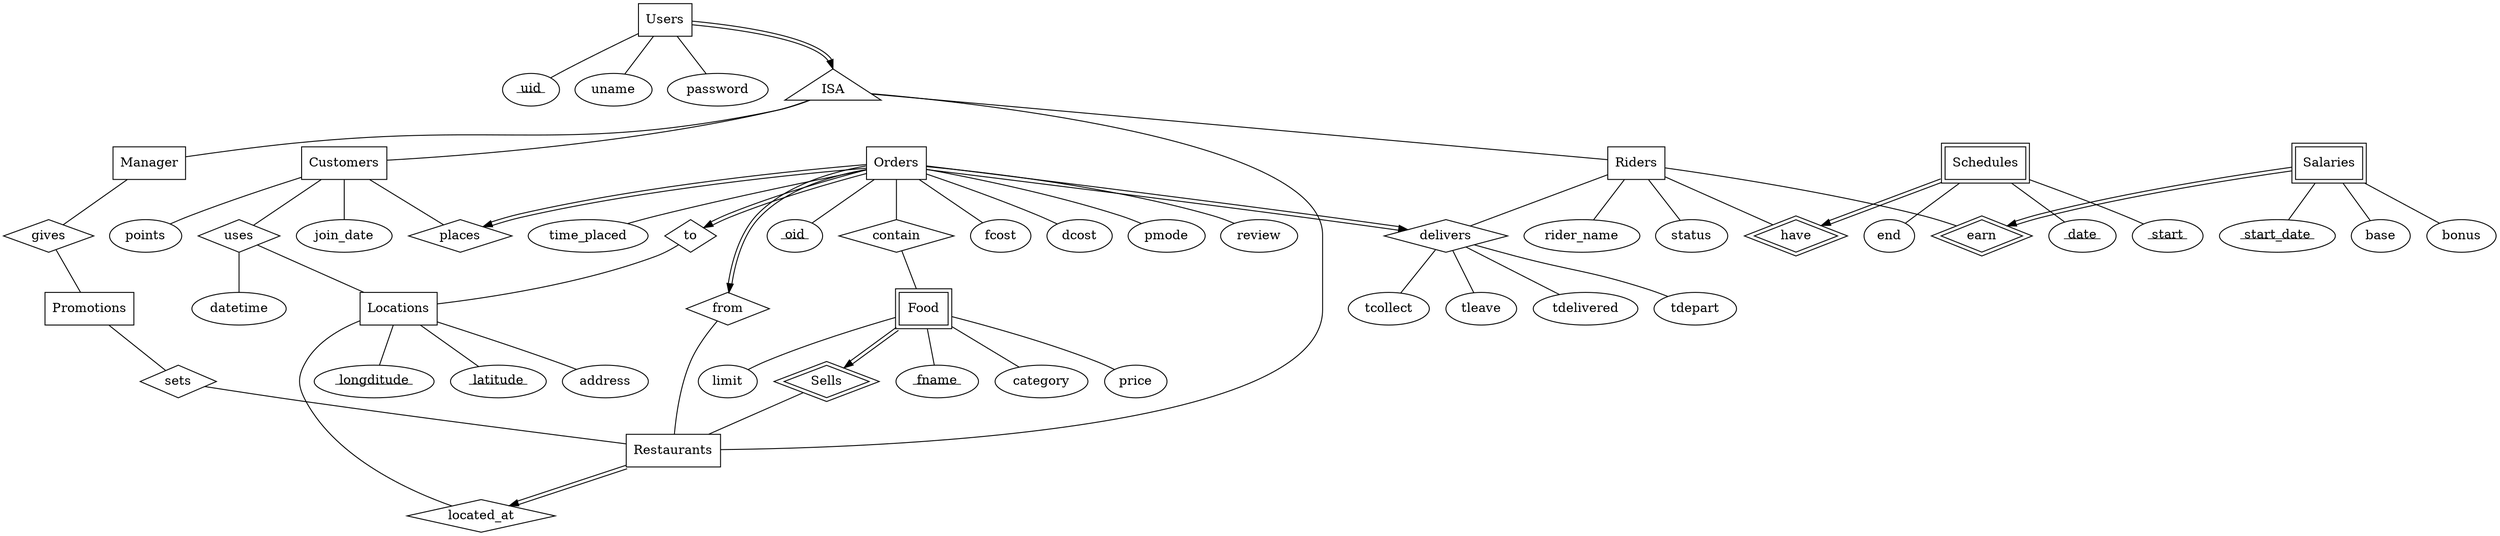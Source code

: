digraph G {
    
  Users [shape=box]
    uid [label=<<u> uid </u>>]
    Users -> uid [arrowhead=none]
    Users -> uname [arrowhead=none]
    Users -> password [arrowhead=none]
  
  
  ISA [shape=triangle]
  
  
  Manager [shape=box]
  gives [shape=diamond]
  Promotions [shape=box]
  sets [shape=diamond]
  
  
  Restaurants [shape=box]
  Sells [shape=diamond peripheries=2]
  Food [shape=box peripheries=2]
    fname [label=<<u> fname </u>>]
    Food -> fname [arrowhead=none]
    Food -> category [arrowhead=none]
    Food -> price [arrowhead=none]
    Food -> limit [arrowhead=none]
  located_at [shape=diamond]
  
  Locations [shape=box]
    lon [label=<<u> longditude </u>>]
    lat [label=<<u> latitude </u>>]
    Locations -> lon [arrowhead=none]
    Locations -> lat [arrowhead=none]
    Locations -> address [arrowhead=none]
  
  Customers [shape=box]
    Customers -> join_date [arrowhead=none]
    Customers -> points [arrowhead=none]
  uses [shape=diamond]
    uses -> datetime [arrowhead=none]
  places [shape=diamond]
  Orders [shape=box]
    oid [label=<<u> oid </u>>]
    Orders -> oid [arrowhead=none]
    Orders -> fcost [arrowhead=none]
    Orders -> dcost [arrowhead=none]
    Orders -> pmode [arrowhead=none]
    Orders -> review [arrowhead=none]
    Orders -> time_placed [arrowhead=none]
  from [shape=diamond]
  to [shape=diamond]
  contain [shape=diamond]
    
  Riders [shape=box]
    Riders -> rider_name [arrowhead=none]
    Riders -> status [arrowhead=none]
  delivers [shape=diamond]
    delivers -> tdepart [arrowhead=none]
    delivers -> tcollect [arrowhead=none]
    delivers -> tleave [arrowhead=none]
    delivers -> tdelivered [arrowhead=none]
  have [shape=diamond peripheries=2]
  Schedules [shape=box peripheries=2]
    Schdate [label=<<u> date </u>>]
    Schstart [label=<<u> start </u>>]
    Schedules -> Schdate [arrowhead=none]
    Schedules -> Schstart [arrowhead=none]
    Schedules -> end [arrowhead=none]
  earn [shape=diamond peripheries=2]
  Salaries [shape=box peripheries=2]
    start_date [label=<<u> start_date </u>>]
    Salaries -> start_date [arrowhead=none]
    Salaries -> base [arrowhead=none]
    Salaries -> bonus [arrowhead=none]
    
  
  Users -> ISA [color="black:invis:black" headport=n]
  
  ISA -> Manager[arrowhead=none]
  ISA -> Restaurants[arrowhead=none]
  ISA -> Customers[arrowhead=none]
  ISA -> Riders[arrowhead=none]
  
  Manager -> gives [arrowhead=none]
  gives -> Promotions [arrowhead=none]
  
  
  Food -> Sells [color="black:invis:black"]
  Sells -> Restaurants [arrowhead=none]
  
  Locations -> located_at [arrowhead=none]
  Restaurants -> located_at [color="black:invis:black"]
  Promotions -> sets [arrowhead=none]
  sets -> Restaurants [arrowhead=none]
  
  Customers -> places [arrowhead=none]
  Orders -> places [color="black:invis:black"]
  Orders -> delivers [color="black:invis:black"]
  Customers -> uses [arrowhead=none]
  uses -> Locations [arrowhead=none]
  Orders -> to [color="black:invis:black"]
  to -> Locations [arrowhead=none]
  Orders -> from [color="black:invis:black"]
  from -> Restaurants [arrowhead=none]
  Orders -> contain [arrowhead=none]
  contain -> Food [arrowhead=none]
  
  
  
  Riders -> delivers [arrowhead=none]
  Riders -> have [arrowhead=none]
  Schedules -> have [color="black:invis:black"]
  Salaries -> earn [color="black:invis:black"]
  Riders -> earn [arrowhead=none]
  
}